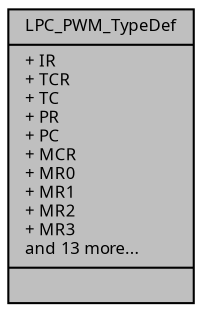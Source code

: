 digraph "LPC_PWM_TypeDef"
{
  edge [fontname="Sans",fontsize="8",labelfontname="Sans",labelfontsize="8"];
  node [fontname="Sans",fontsize="8",shape=record];
  Node1 [label="{LPC_PWM_TypeDef\n|+ IR\l+ TCR\l+ TC\l+ PR\l+ PC\l+ MCR\l+ MR0\l+ MR1\l+ MR2\l+ MR3\land 13 more...\l|}",height=0.2,width=0.4,color="black", fillcolor="grey75", style="filled", fontcolor="black"];
}
